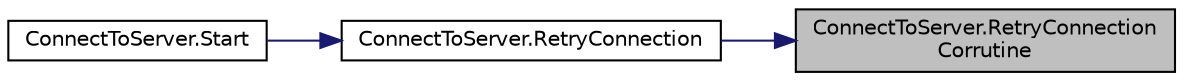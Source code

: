 digraph "ConnectToServer.RetryConnectionCorrutine"
{
 // INTERACTIVE_SVG=YES
 // LATEX_PDF_SIZE
  edge [fontname="Helvetica",fontsize="10",labelfontname="Helvetica",labelfontsize="10"];
  node [fontname="Helvetica",fontsize="10",shape=record];
  rankdir="RL";
  Node1 [label="ConnectToServer.RetryConnection\lCorrutine",height=0.2,width=0.4,color="black", fillcolor="grey75", style="filled", fontcolor="black",tooltip=" "];
  Node1 -> Node2 [dir="back",color="midnightblue",fontsize="10",style="solid",fontname="Helvetica"];
  Node2 [label="ConnectToServer.RetryConnection",height=0.2,width=0.4,color="black", fillcolor="white", style="filled",URL="$class_connect_to_server.html#a23793971a306b7523ca6dc028f4746ca",tooltip=" "];
  Node2 -> Node3 [dir="back",color="midnightblue",fontsize="10",style="solid",fontname="Helvetica"];
  Node3 [label="ConnectToServer.Start",height=0.2,width=0.4,color="black", fillcolor="white", style="filled",URL="$class_connect_to_server.html#a586c4eaddbfb5ab8e5bfe771057651ea",tooltip=" "];
}
